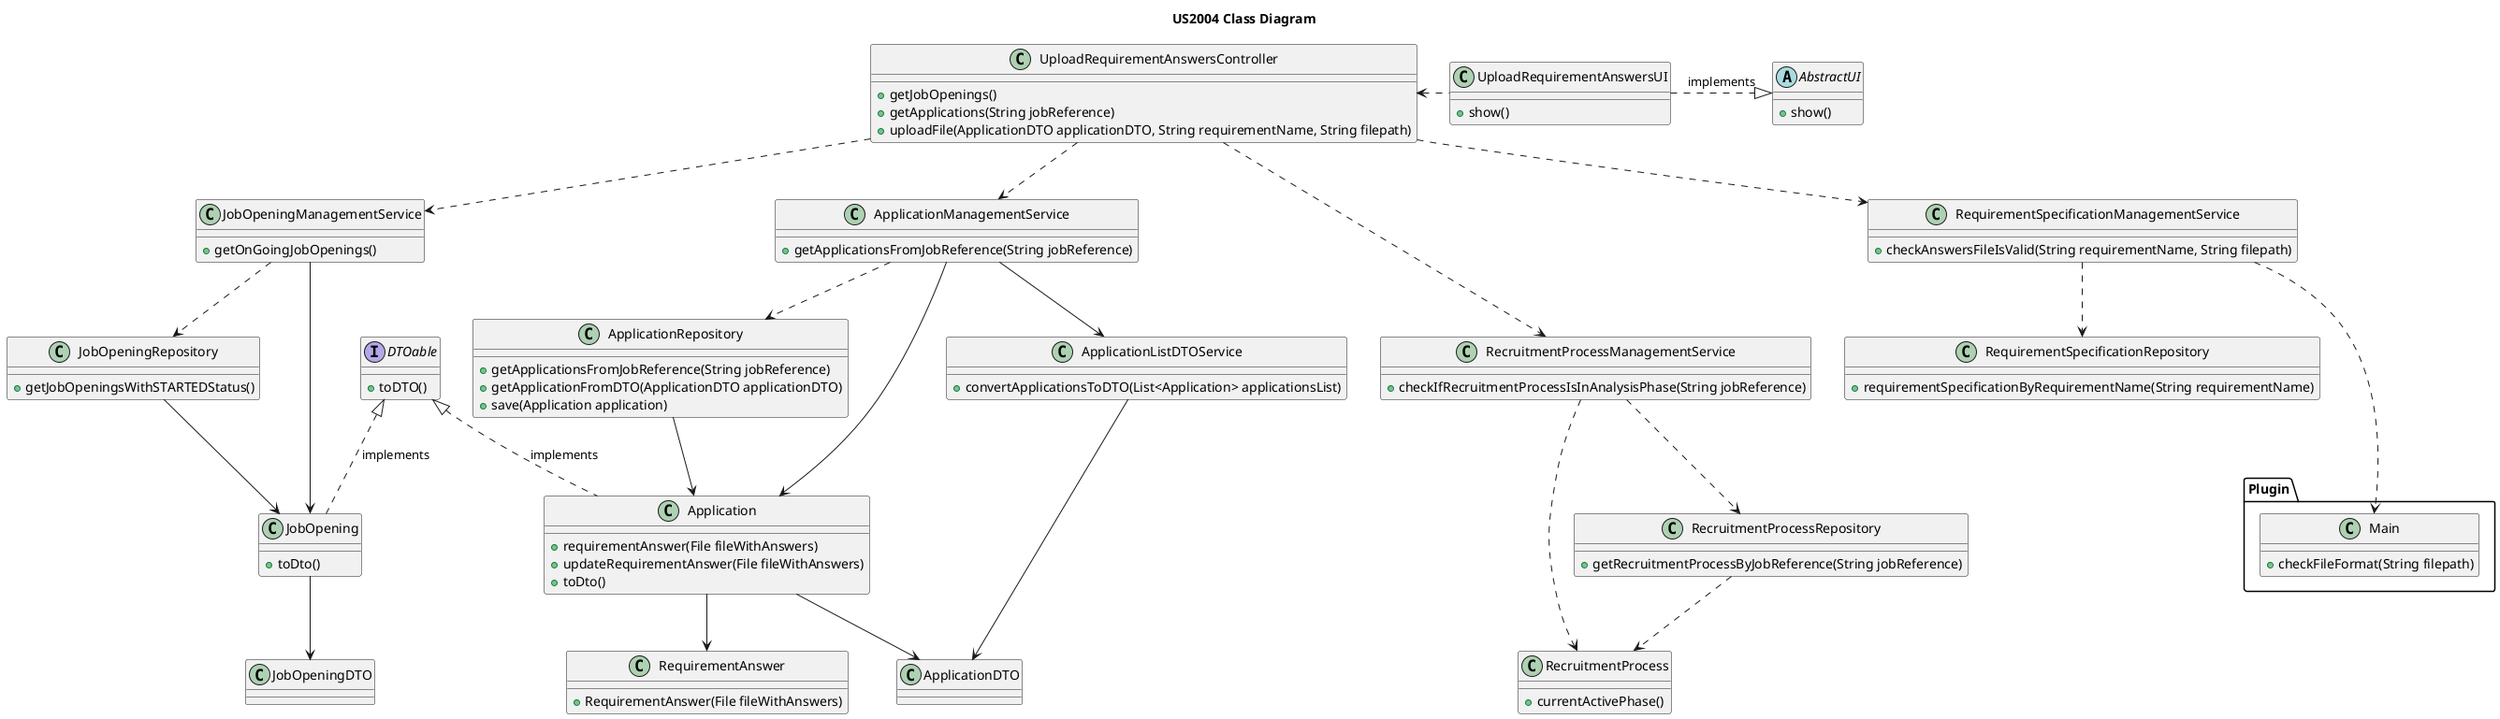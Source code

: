 @startuml
'https://plantuml.com/class-diagram

title US2004 Class Diagram

abstract class AbstractUI{
+ show()
}

interface DTOable {
+ toDTO()
}

class UploadRequirementAnswersUI {
+ show()
}

class UploadRequirementAnswersController {
+ getJobOpenings()
+ getApplications(String jobReference)
+ uploadFile(ApplicationDTO applicationDTO, String requirementName, String filepath)
}

class JobOpeningManagementService {
+ getOnGoingJobOpenings()
}

class RecruitmentProcessManagementService {
+ checkIfRecruitmentProcessIsInAnalysisPhase(String jobReference)
}

class RecruitmentProcessRepository {
+ getRecruitmentProcessByJobReference(String jobReference)
}

class RecruitmentProcess {
+ currentActivePhase()
}


class JobOpening {
+ toDto()
}

class JobOpeningDTO {}

class JobOpeningRepository {
+ getJobOpeningsWithSTARTEDStatus()
}

class ApplicationManagementService {
+ getApplicationsFromJobReference(String jobReference)
}

class Application {
+ requirementAnswer(File fileWithAnswers)
+ updateRequirementAnswer(File fileWithAnswers)
+ toDto()
}

class ApplicationDTO {}

class ApplicationListDTOService {
+ convertApplicationsToDTO(List<Application> applicationsList)
}

class RequirementAnswer {
+ RequirementAnswer(File fileWithAnswers)
}

class ApplicationRepository {
+ getApplicationsFromJobReference(String jobReference)
+ getApplicationFromDTO(ApplicationDTO applicationDTO)
+ save(Application application)
}

class RequirementSpecificationManagementService {
+ checkAnswersFileIsValid(String requirementName, String filepath)
}

class RequirementSpecificationRepository {
+ requirementSpecificationByRequirementName(String requirementName)
}

package "Plugin" {
    class Main {
    + checkFileFormat(String filepath)
    }

}


'ASSOCIATIONS
AbstractUI <|.left. UploadRequirementAnswersUI : implements
DTOable <|.. JobOpening : implements
DTOable <|.. Application : implements

UploadRequirementAnswersUI .left.> UploadRequirementAnswersController

UploadRequirementAnswersController ..> JobOpeningManagementService
UploadRequirementAnswersController ..> ApplicationManagementService
UploadRequirementAnswersController ..> RequirementSpecificationManagementService
UploadRequirementAnswersController ...> RecruitmentProcessManagementService

'SERVICES AND DOMAIN
JobOpeningManagementService ..> JobOpeningRepository
JobOpeningManagementService --> JobOpening
JobOpeningRepository --> JobOpening
JobOpening --> JobOpeningDTO

ApplicationManagementService ..> ApplicationRepository
ApplicationManagementService --> Application
ApplicationRepository --> Application
Application --> RequirementAnswer
ApplicationManagementService --> ApplicationListDTOService
ApplicationListDTOService --> ApplicationDTO
Application --> ApplicationDTO

RecruitmentProcessManagementService ..> RecruitmentProcessRepository
RecruitmentProcessRepository ..> RecruitmentProcess
RecruitmentProcessManagementService ..> RecruitmentProcess

RequirementSpecificationManagementService ..> RequirementSpecificationRepository
RequirementSpecificationManagementService ...> Main


@enduml